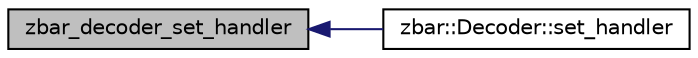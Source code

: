 digraph G
{
  edge [fontname="Helvetica",fontsize="10",labelfontname="Helvetica",labelfontsize="10"];
  node [fontname="Helvetica",fontsize="10",shape=record];
  rankdir=LR;
  Node1 [label="zbar_decoder_set_handler",height=0.2,width=0.4,color="black", fillcolor="grey75", style="filled" fontcolor="black"];
  Node1 -> Node2 [dir=back,color="midnightblue",fontsize="10",style="solid"];
  Node2 [label="zbar::Decoder::set_handler",height=0.2,width=0.4,color="black", fillcolor="white", style="filled",URL="$classzbar_1_1_decoder.html#ab545eab12dadb6f0fe106f0fc30e766c",tooltip="setup callback to handle result data."];
}
